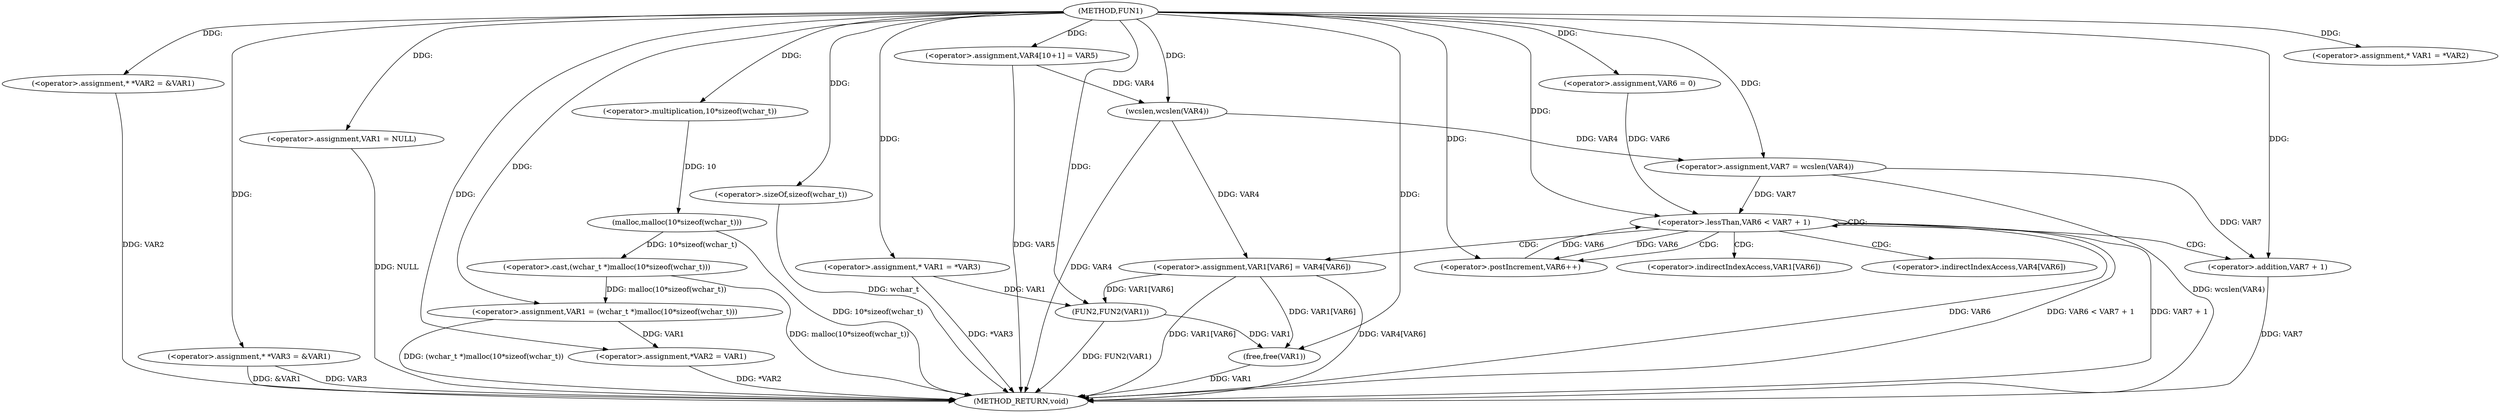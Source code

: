 digraph FUN1 {  
"1000100" [label = "(METHOD,FUN1)" ]
"1000175" [label = "(METHOD_RETURN,void)" ]
"1000104" [label = "(<operator>.assignment,* *VAR2 = &VAR1)" ]
"1000109" [label = "(<operator>.assignment,* *VAR3 = &VAR1)" ]
"1000113" [label = "(<operator>.assignment,VAR1 = NULL)" ]
"1000118" [label = "(<operator>.assignment,* VAR1 = *VAR2)" ]
"1000122" [label = "(<operator>.assignment,VAR1 = (wchar_t *)malloc(10*sizeof(wchar_t)))" ]
"1000124" [label = "(<operator>.cast,(wchar_t *)malloc(10*sizeof(wchar_t)))" ]
"1000126" [label = "(malloc,malloc(10*sizeof(wchar_t)))" ]
"1000127" [label = "(<operator>.multiplication,10*sizeof(wchar_t))" ]
"1000129" [label = "(<operator>.sizeOf,sizeof(wchar_t))" ]
"1000131" [label = "(<operator>.assignment,*VAR2 = VAR1)" ]
"1000137" [label = "(<operator>.assignment,* VAR1 = *VAR3)" ]
"1000143" [label = "(<operator>.assignment,VAR4[10+1] = VAR5)" ]
"1000148" [label = "(<operator>.assignment,VAR7 = wcslen(VAR4))" ]
"1000150" [label = "(wcslen,wcslen(VAR4))" ]
"1000153" [label = "(<operator>.assignment,VAR6 = 0)" ]
"1000156" [label = "(<operator>.lessThan,VAR6 < VAR7 + 1)" ]
"1000158" [label = "(<operator>.addition,VAR7 + 1)" ]
"1000161" [label = "(<operator>.postIncrement,VAR6++)" ]
"1000164" [label = "(<operator>.assignment,VAR1[VAR6] = VAR4[VAR6])" ]
"1000171" [label = "(FUN2,FUN2(VAR1))" ]
"1000173" [label = "(free,free(VAR1))" ]
"1000165" [label = "(<operator>.indirectIndexAccess,VAR1[VAR6])" ]
"1000168" [label = "(<operator>.indirectIndexAccess,VAR4[VAR6])" ]
  "1000158" -> "1000175"  [ label = "DDG: VAR7"] 
  "1000150" -> "1000175"  [ label = "DDG: VAR4"] 
  "1000156" -> "1000175"  [ label = "DDG: VAR6"] 
  "1000104" -> "1000175"  [ label = "DDG: VAR2"] 
  "1000113" -> "1000175"  [ label = "DDG: NULL"] 
  "1000148" -> "1000175"  [ label = "DDG: wcslen(VAR4)"] 
  "1000156" -> "1000175"  [ label = "DDG: VAR6 < VAR7 + 1"] 
  "1000164" -> "1000175"  [ label = "DDG: VAR4[VAR6]"] 
  "1000129" -> "1000175"  [ label = "DDG: wchar_t"] 
  "1000124" -> "1000175"  [ label = "DDG: malloc(10*sizeof(wchar_t))"] 
  "1000131" -> "1000175"  [ label = "DDG: *VAR2"] 
  "1000137" -> "1000175"  [ label = "DDG: *VAR3"] 
  "1000156" -> "1000175"  [ label = "DDG: VAR7 + 1"] 
  "1000126" -> "1000175"  [ label = "DDG: 10*sizeof(wchar_t)"] 
  "1000109" -> "1000175"  [ label = "DDG: VAR3"] 
  "1000143" -> "1000175"  [ label = "DDG: VAR5"] 
  "1000171" -> "1000175"  [ label = "DDG: FUN2(VAR1)"] 
  "1000109" -> "1000175"  [ label = "DDG: &VAR1"] 
  "1000173" -> "1000175"  [ label = "DDG: VAR1"] 
  "1000122" -> "1000175"  [ label = "DDG: (wchar_t *)malloc(10*sizeof(wchar_t))"] 
  "1000164" -> "1000175"  [ label = "DDG: VAR1[VAR6]"] 
  "1000100" -> "1000104"  [ label = "DDG: "] 
  "1000100" -> "1000109"  [ label = "DDG: "] 
  "1000100" -> "1000113"  [ label = "DDG: "] 
  "1000100" -> "1000118"  [ label = "DDG: "] 
  "1000124" -> "1000122"  [ label = "DDG: malloc(10*sizeof(wchar_t))"] 
  "1000100" -> "1000122"  [ label = "DDG: "] 
  "1000126" -> "1000124"  [ label = "DDG: 10*sizeof(wchar_t)"] 
  "1000127" -> "1000126"  [ label = "DDG: 10"] 
  "1000100" -> "1000127"  [ label = "DDG: "] 
  "1000100" -> "1000129"  [ label = "DDG: "] 
  "1000122" -> "1000131"  [ label = "DDG: VAR1"] 
  "1000100" -> "1000131"  [ label = "DDG: "] 
  "1000100" -> "1000137"  [ label = "DDG: "] 
  "1000100" -> "1000143"  [ label = "DDG: "] 
  "1000150" -> "1000148"  [ label = "DDG: VAR4"] 
  "1000100" -> "1000148"  [ label = "DDG: "] 
  "1000143" -> "1000150"  [ label = "DDG: VAR4"] 
  "1000100" -> "1000150"  [ label = "DDG: "] 
  "1000100" -> "1000153"  [ label = "DDG: "] 
  "1000153" -> "1000156"  [ label = "DDG: VAR6"] 
  "1000161" -> "1000156"  [ label = "DDG: VAR6"] 
  "1000100" -> "1000156"  [ label = "DDG: "] 
  "1000148" -> "1000156"  [ label = "DDG: VAR7"] 
  "1000148" -> "1000158"  [ label = "DDG: VAR7"] 
  "1000100" -> "1000158"  [ label = "DDG: "] 
  "1000156" -> "1000161"  [ label = "DDG: VAR6"] 
  "1000100" -> "1000161"  [ label = "DDG: "] 
  "1000150" -> "1000164"  [ label = "DDG: VAR4"] 
  "1000137" -> "1000171"  [ label = "DDG: VAR1"] 
  "1000164" -> "1000171"  [ label = "DDG: VAR1[VAR6]"] 
  "1000100" -> "1000171"  [ label = "DDG: "] 
  "1000171" -> "1000173"  [ label = "DDG: VAR1"] 
  "1000164" -> "1000173"  [ label = "DDG: VAR1[VAR6]"] 
  "1000100" -> "1000173"  [ label = "DDG: "] 
  "1000156" -> "1000156"  [ label = "CDG: "] 
  "1000156" -> "1000168"  [ label = "CDG: "] 
  "1000156" -> "1000161"  [ label = "CDG: "] 
  "1000156" -> "1000164"  [ label = "CDG: "] 
  "1000156" -> "1000165"  [ label = "CDG: "] 
  "1000156" -> "1000158"  [ label = "CDG: "] 
}
